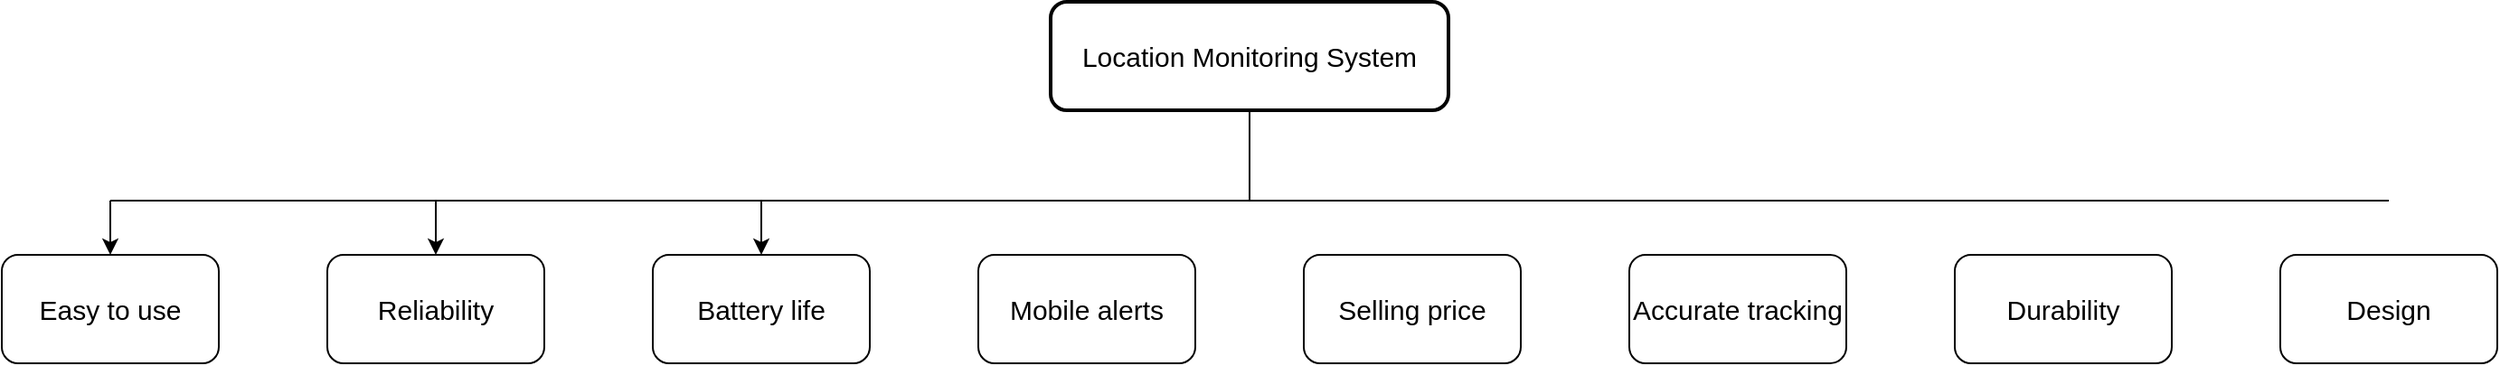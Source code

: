 <mxfile version="24.7.14">
  <diagram name="Page-1" id="b4qY4TUKTBq9A7x4mIjq">
    <mxGraphModel dx="1328" dy="235" grid="1" gridSize="10" guides="1" tooltips="1" connect="1" arrows="1" fold="1" page="1" pageScale="1" pageWidth="850" pageHeight="1100" math="0" shadow="0">
      <root>
        <mxCell id="0" />
        <mxCell id="1" parent="0" />
        <mxCell id="1FTbmse3qNkx1oouSHhA-13" style="edgeStyle=orthogonalEdgeStyle;rounded=0;orthogonalLoop=1;jettySize=auto;html=1;endArrow=none;endFill=0;" edge="1" parent="1" source="1FTbmse3qNkx1oouSHhA-1">
          <mxGeometry relative="1" as="geometry">
            <mxPoint x="470" y="440" as="targetPoint" />
          </mxGeometry>
        </mxCell>
        <mxCell id="1FTbmse3qNkx1oouSHhA-1" value="Location Monitoring System" style="rounded=1;whiteSpace=wrap;html=1;fontSize=15;strokeWidth=2;" vertex="1" parent="1">
          <mxGeometry x="360" y="330" width="220" height="60" as="geometry" />
        </mxCell>
        <mxCell id="1FTbmse3qNkx1oouSHhA-15" style="edgeStyle=orthogonalEdgeStyle;rounded=0;orthogonalLoop=1;jettySize=auto;html=1;endArrow=none;endFill=0;startArrow=classic;startFill=1;" edge="1" parent="1" source="1FTbmse3qNkx1oouSHhA-2">
          <mxGeometry relative="1" as="geometry">
            <mxPoint x="-160" y="440" as="targetPoint" />
          </mxGeometry>
        </mxCell>
        <mxCell id="1FTbmse3qNkx1oouSHhA-2" value="Easy to use" style="rounded=1;whiteSpace=wrap;html=1;fontSize=15;" vertex="1" parent="1">
          <mxGeometry x="-220" y="470" width="120" height="60" as="geometry" />
        </mxCell>
        <mxCell id="1FTbmse3qNkx1oouSHhA-16" style="edgeStyle=orthogonalEdgeStyle;rounded=0;orthogonalLoop=1;jettySize=auto;html=1;endArrow=none;endFill=0;startArrow=classic;startFill=1;" edge="1" parent="1" source="1FTbmse3qNkx1oouSHhA-3">
          <mxGeometry relative="1" as="geometry">
            <mxPoint x="20" y="440" as="targetPoint" />
          </mxGeometry>
        </mxCell>
        <mxCell id="1FTbmse3qNkx1oouSHhA-3" value="Reliability" style="rounded=1;whiteSpace=wrap;html=1;fontSize=15;" vertex="1" parent="1">
          <mxGeometry x="-40" y="470" width="120" height="60" as="geometry" />
        </mxCell>
        <mxCell id="1FTbmse3qNkx1oouSHhA-17" style="edgeStyle=orthogonalEdgeStyle;rounded=0;orthogonalLoop=1;jettySize=auto;html=1;endArrow=none;endFill=0;startArrow=classic;startFill=1;" edge="1" parent="1" source="1FTbmse3qNkx1oouSHhA-4">
          <mxGeometry relative="1" as="geometry">
            <mxPoint x="200" y="440" as="targetPoint" />
          </mxGeometry>
        </mxCell>
        <mxCell id="1FTbmse3qNkx1oouSHhA-4" value="Battery life" style="rounded=1;whiteSpace=wrap;html=1;fontSize=15;" vertex="1" parent="1">
          <mxGeometry x="140" y="470" width="120" height="60" as="geometry" />
        </mxCell>
        <mxCell id="1FTbmse3qNkx1oouSHhA-5" value="Mobile alerts" style="rounded=1;whiteSpace=wrap;html=1;fontSize=15;" vertex="1" parent="1">
          <mxGeometry x="320" y="470" width="120" height="60" as="geometry" />
        </mxCell>
        <mxCell id="1FTbmse3qNkx1oouSHhA-6" value="Selling price" style="rounded=1;whiteSpace=wrap;html=1;fontSize=15;" vertex="1" parent="1">
          <mxGeometry x="500" y="470" width="120" height="60" as="geometry" />
        </mxCell>
        <mxCell id="1FTbmse3qNkx1oouSHhA-7" value="Accurate tracking" style="rounded=1;whiteSpace=wrap;html=1;fontSize=15;" vertex="1" parent="1">
          <mxGeometry x="680" y="470" width="120" height="60" as="geometry" />
        </mxCell>
        <mxCell id="1FTbmse3qNkx1oouSHhA-8" value="Durability" style="rounded=1;whiteSpace=wrap;html=1;fontSize=15;" vertex="1" parent="1">
          <mxGeometry x="860" y="470" width="120" height="60" as="geometry" />
        </mxCell>
        <mxCell id="1FTbmse3qNkx1oouSHhA-9" value="Design" style="rounded=1;whiteSpace=wrap;html=1;fontSize=15;" vertex="1" parent="1">
          <mxGeometry x="1040" y="470" width="120" height="60" as="geometry" />
        </mxCell>
        <mxCell id="1FTbmse3qNkx1oouSHhA-14" value="" style="endArrow=none;html=1;rounded=0;" edge="1" parent="1">
          <mxGeometry width="50" height="50" relative="1" as="geometry">
            <mxPoint x="-160" y="440" as="sourcePoint" />
            <mxPoint x="1100" y="440" as="targetPoint" />
          </mxGeometry>
        </mxCell>
      </root>
    </mxGraphModel>
  </diagram>
</mxfile>
